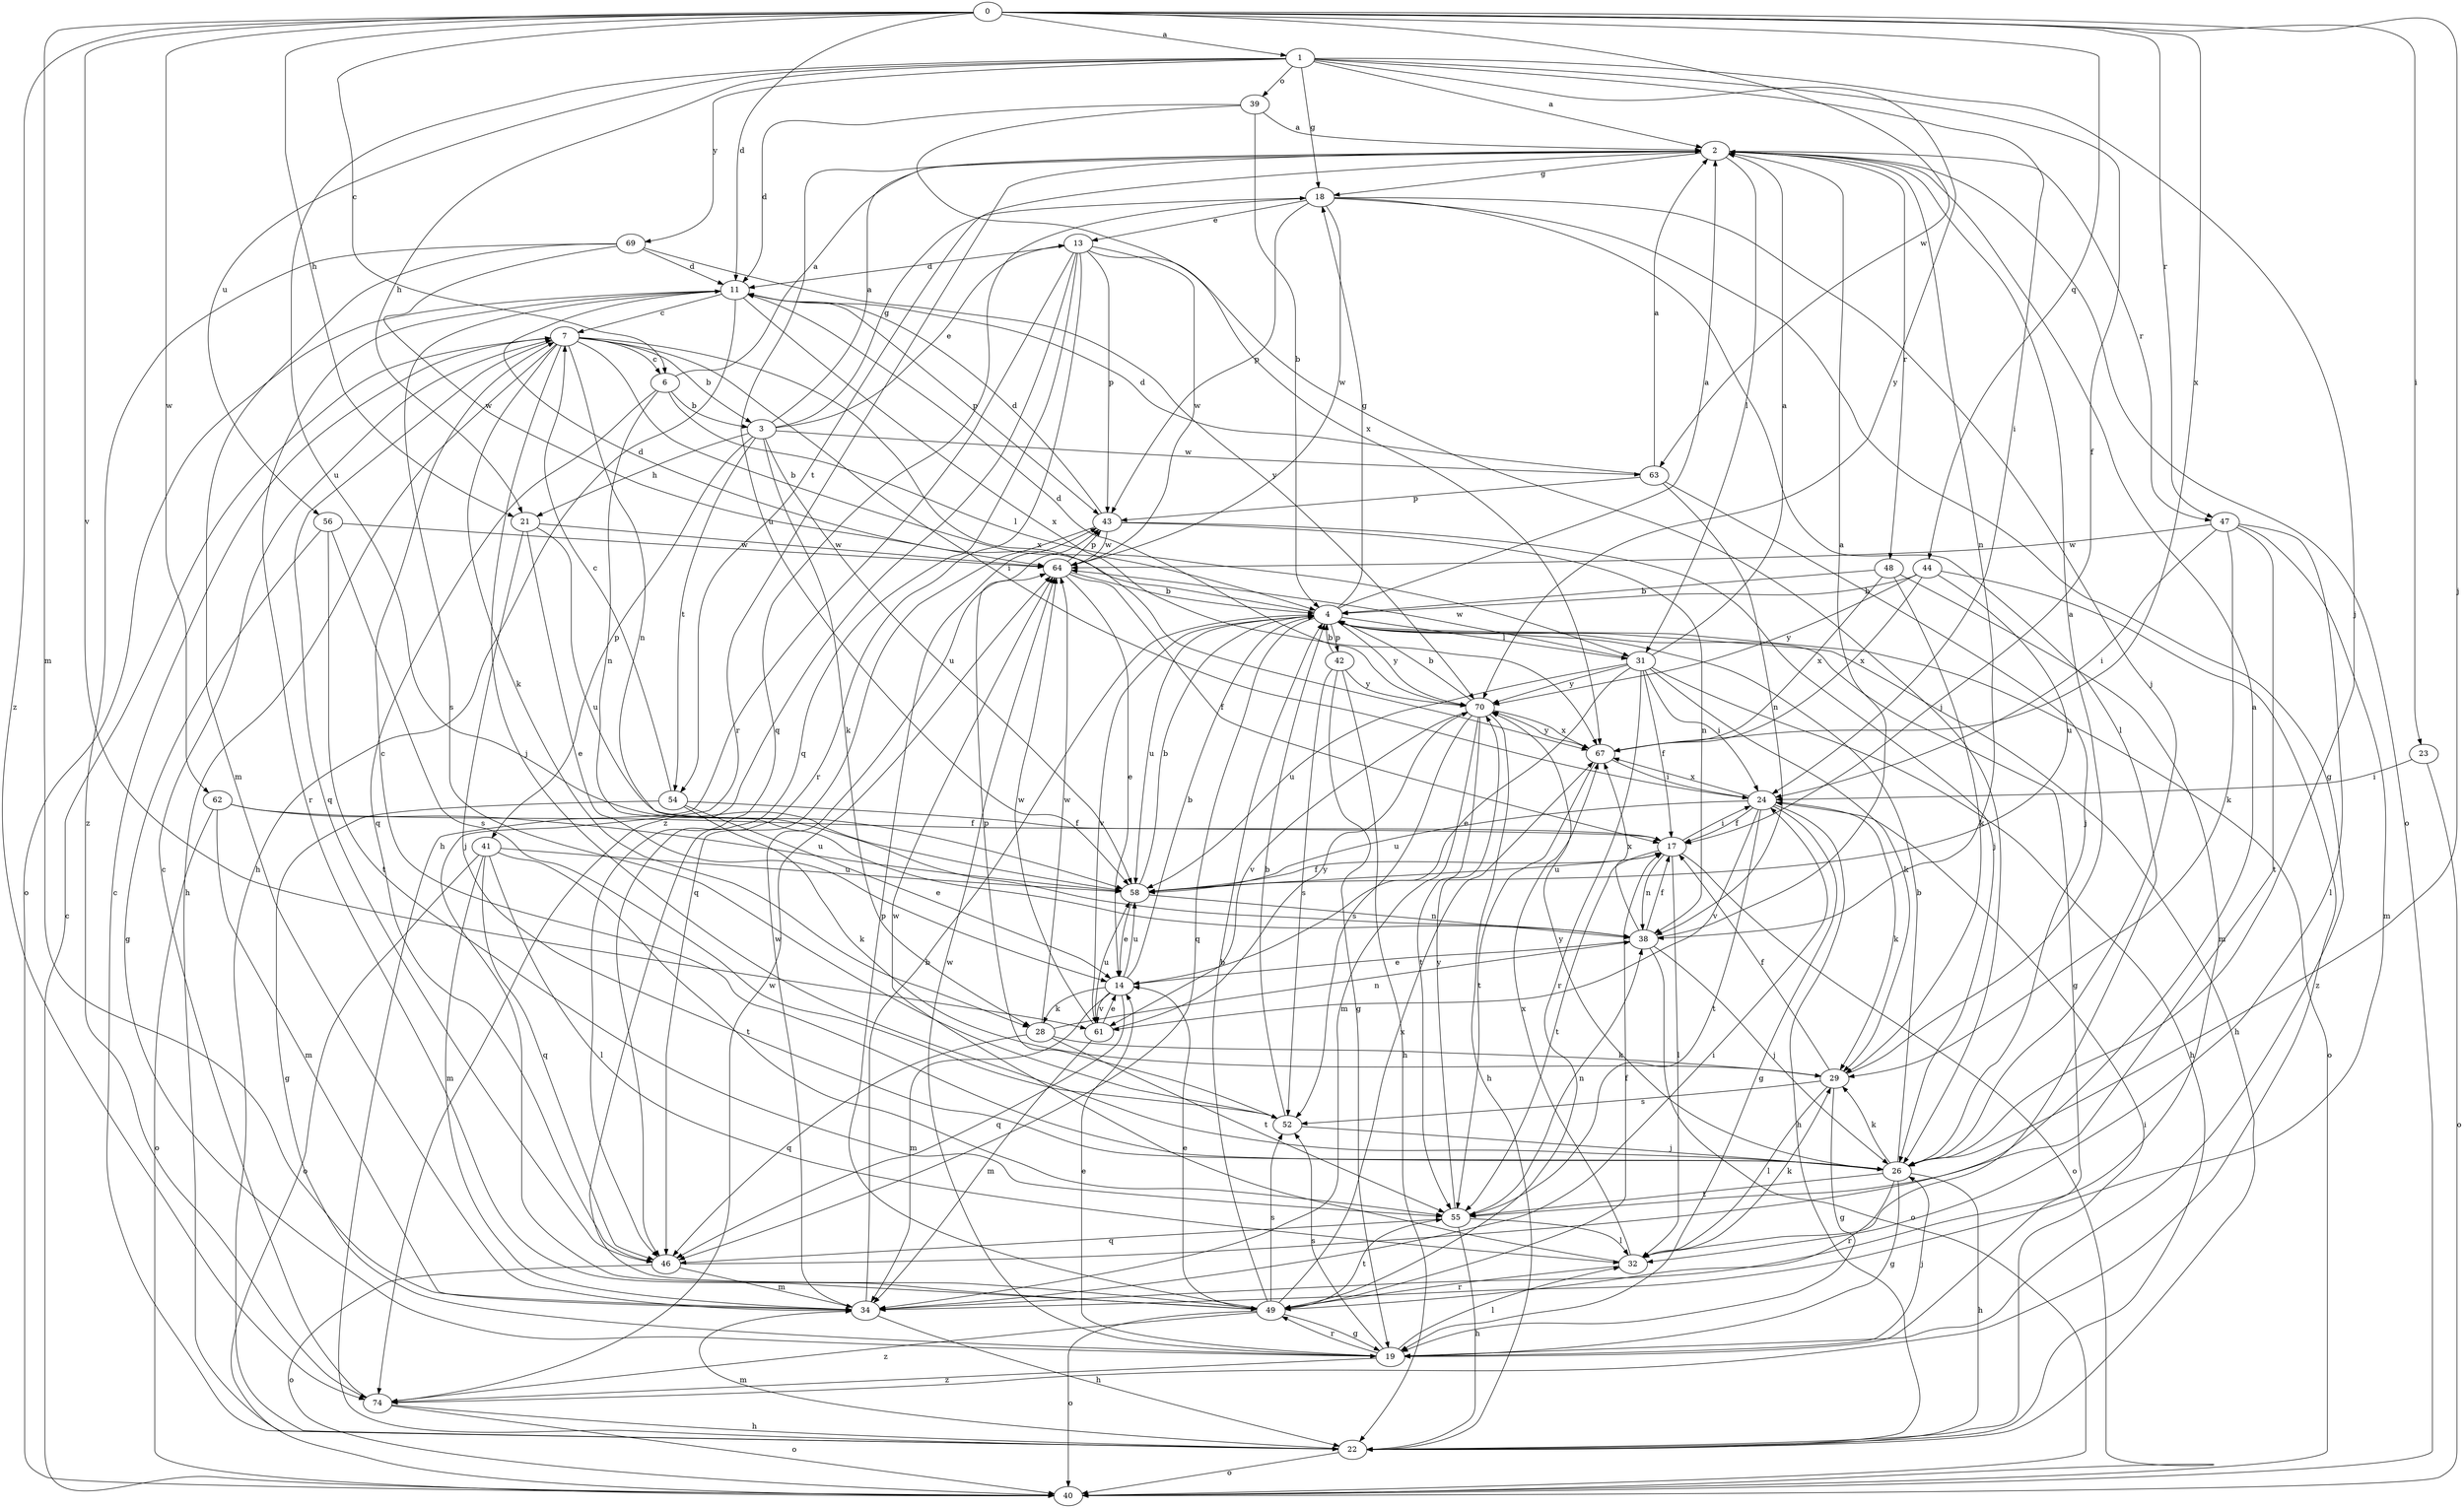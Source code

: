 strict digraph  {
0;
1;
2;
3;
4;
6;
7;
11;
13;
14;
17;
18;
19;
21;
22;
23;
24;
26;
28;
29;
31;
32;
34;
38;
39;
40;
41;
42;
43;
44;
46;
47;
48;
49;
52;
54;
55;
56;
58;
61;
62;
63;
64;
67;
69;
70;
74;
0 -> 1  [label=a];
0 -> 6  [label=c];
0 -> 11  [label=d];
0 -> 21  [label=h];
0 -> 23  [label=i];
0 -> 26  [label=j];
0 -> 34  [label=m];
0 -> 44  [label=q];
0 -> 47  [label=r];
0 -> 61  [label=v];
0 -> 62  [label=w];
0 -> 63  [label=w];
0 -> 67  [label=x];
0 -> 74  [label=z];
1 -> 2  [label=a];
1 -> 17  [label=f];
1 -> 18  [label=g];
1 -> 21  [label=h];
1 -> 24  [label=i];
1 -> 26  [label=j];
1 -> 39  [label=o];
1 -> 56  [label=u];
1 -> 58  [label=u];
1 -> 69  [label=y];
1 -> 70  [label=y];
2 -> 18  [label=g];
2 -> 31  [label=l];
2 -> 38  [label=n];
2 -> 40  [label=o];
2 -> 47  [label=r];
2 -> 48  [label=r];
2 -> 49  [label=r];
2 -> 54  [label=t];
2 -> 58  [label=u];
3 -> 2  [label=a];
3 -> 13  [label=e];
3 -> 18  [label=g];
3 -> 21  [label=h];
3 -> 28  [label=k];
3 -> 41  [label=p];
3 -> 54  [label=t];
3 -> 58  [label=u];
3 -> 63  [label=w];
4 -> 2  [label=a];
4 -> 11  [label=d];
4 -> 18  [label=g];
4 -> 19  [label=g];
4 -> 22  [label=h];
4 -> 31  [label=l];
4 -> 40  [label=o];
4 -> 42  [label=p];
4 -> 46  [label=q];
4 -> 58  [label=u];
4 -> 61  [label=v];
4 -> 70  [label=y];
6 -> 2  [label=a];
6 -> 3  [label=b];
6 -> 31  [label=l];
6 -> 38  [label=n];
6 -> 46  [label=q];
7 -> 3  [label=b];
7 -> 4  [label=b];
7 -> 6  [label=c];
7 -> 22  [label=h];
7 -> 24  [label=i];
7 -> 26  [label=j];
7 -> 28  [label=k];
7 -> 38  [label=n];
7 -> 46  [label=q];
7 -> 67  [label=x];
11 -> 7  [label=c];
11 -> 22  [label=h];
11 -> 40  [label=o];
11 -> 43  [label=p];
11 -> 49  [label=r];
11 -> 52  [label=s];
11 -> 67  [label=x];
13 -> 11  [label=d];
13 -> 22  [label=h];
13 -> 26  [label=j];
13 -> 43  [label=p];
13 -> 46  [label=q];
13 -> 49  [label=r];
13 -> 64  [label=w];
13 -> 74  [label=z];
14 -> 4  [label=b];
14 -> 28  [label=k];
14 -> 34  [label=m];
14 -> 46  [label=q];
14 -> 58  [label=u];
14 -> 61  [label=v];
17 -> 24  [label=i];
17 -> 32  [label=l];
17 -> 38  [label=n];
17 -> 40  [label=o];
17 -> 55  [label=t];
17 -> 58  [label=u];
18 -> 13  [label=e];
18 -> 19  [label=g];
18 -> 26  [label=j];
18 -> 32  [label=l];
18 -> 43  [label=p];
18 -> 46  [label=q];
18 -> 64  [label=w];
19 -> 14  [label=e];
19 -> 26  [label=j];
19 -> 32  [label=l];
19 -> 49  [label=r];
19 -> 52  [label=s];
19 -> 64  [label=w];
19 -> 74  [label=z];
21 -> 14  [label=e];
21 -> 26  [label=j];
21 -> 58  [label=u];
21 -> 64  [label=w];
22 -> 7  [label=c];
22 -> 24  [label=i];
22 -> 34  [label=m];
22 -> 40  [label=o];
23 -> 24  [label=i];
23 -> 40  [label=o];
24 -> 17  [label=f];
24 -> 19  [label=g];
24 -> 22  [label=h];
24 -> 29  [label=k];
24 -> 55  [label=t];
24 -> 58  [label=u];
24 -> 61  [label=v];
24 -> 67  [label=x];
26 -> 4  [label=b];
26 -> 7  [label=c];
26 -> 19  [label=g];
26 -> 22  [label=h];
26 -> 29  [label=k];
26 -> 49  [label=r];
26 -> 55  [label=t];
26 -> 70  [label=y];
28 -> 29  [label=k];
28 -> 38  [label=n];
28 -> 46  [label=q];
28 -> 55  [label=t];
28 -> 64  [label=w];
29 -> 2  [label=a];
29 -> 17  [label=f];
29 -> 19  [label=g];
29 -> 32  [label=l];
29 -> 52  [label=s];
31 -> 2  [label=a];
31 -> 14  [label=e];
31 -> 17  [label=f];
31 -> 22  [label=h];
31 -> 24  [label=i];
31 -> 29  [label=k];
31 -> 49  [label=r];
31 -> 58  [label=u];
31 -> 64  [label=w];
31 -> 70  [label=y];
32 -> 29  [label=k];
32 -> 49  [label=r];
32 -> 64  [label=w];
32 -> 67  [label=x];
34 -> 4  [label=b];
34 -> 22  [label=h];
34 -> 24  [label=i];
34 -> 64  [label=w];
38 -> 2  [label=a];
38 -> 14  [label=e];
38 -> 17  [label=f];
38 -> 26  [label=j];
38 -> 40  [label=o];
38 -> 67  [label=x];
39 -> 2  [label=a];
39 -> 4  [label=b];
39 -> 11  [label=d];
39 -> 67  [label=x];
40 -> 7  [label=c];
41 -> 32  [label=l];
41 -> 34  [label=m];
41 -> 40  [label=o];
41 -> 46  [label=q];
41 -> 55  [label=t];
41 -> 58  [label=u];
42 -> 4  [label=b];
42 -> 19  [label=g];
42 -> 22  [label=h];
42 -> 52  [label=s];
42 -> 70  [label=y];
43 -> 11  [label=d];
43 -> 26  [label=j];
43 -> 38  [label=n];
43 -> 46  [label=q];
43 -> 64  [label=w];
44 -> 4  [label=b];
44 -> 58  [label=u];
44 -> 67  [label=x];
44 -> 70  [label=y];
44 -> 74  [label=z];
46 -> 2  [label=a];
46 -> 34  [label=m];
46 -> 40  [label=o];
47 -> 24  [label=i];
47 -> 29  [label=k];
47 -> 32  [label=l];
47 -> 34  [label=m];
47 -> 55  [label=t];
47 -> 64  [label=w];
48 -> 4  [label=b];
48 -> 29  [label=k];
48 -> 34  [label=m];
48 -> 67  [label=x];
49 -> 4  [label=b];
49 -> 14  [label=e];
49 -> 17  [label=f];
49 -> 19  [label=g];
49 -> 40  [label=o];
49 -> 43  [label=p];
49 -> 52  [label=s];
49 -> 55  [label=t];
49 -> 67  [label=x];
49 -> 74  [label=z];
52 -> 4  [label=b];
52 -> 26  [label=j];
52 -> 43  [label=p];
54 -> 7  [label=c];
54 -> 14  [label=e];
54 -> 17  [label=f];
54 -> 19  [label=g];
54 -> 29  [label=k];
55 -> 22  [label=h];
55 -> 32  [label=l];
55 -> 38  [label=n];
55 -> 46  [label=q];
55 -> 70  [label=y];
56 -> 19  [label=g];
56 -> 52  [label=s];
56 -> 55  [label=t];
56 -> 64  [label=w];
58 -> 4  [label=b];
58 -> 14  [label=e];
58 -> 17  [label=f];
58 -> 38  [label=n];
61 -> 14  [label=e];
61 -> 34  [label=m];
61 -> 58  [label=u];
61 -> 64  [label=w];
61 -> 70  [label=y];
62 -> 17  [label=f];
62 -> 34  [label=m];
62 -> 40  [label=o];
62 -> 58  [label=u];
63 -> 2  [label=a];
63 -> 11  [label=d];
63 -> 26  [label=j];
63 -> 38  [label=n];
63 -> 43  [label=p];
64 -> 4  [label=b];
64 -> 14  [label=e];
64 -> 17  [label=f];
64 -> 43  [label=p];
67 -> 24  [label=i];
67 -> 55  [label=t];
67 -> 70  [label=y];
69 -> 11  [label=d];
69 -> 34  [label=m];
69 -> 64  [label=w];
69 -> 70  [label=y];
69 -> 74  [label=z];
70 -> 4  [label=b];
70 -> 11  [label=d];
70 -> 22  [label=h];
70 -> 34  [label=m];
70 -> 52  [label=s];
70 -> 55  [label=t];
70 -> 61  [label=v];
70 -> 67  [label=x];
74 -> 7  [label=c];
74 -> 22  [label=h];
74 -> 40  [label=o];
74 -> 64  [label=w];
}
